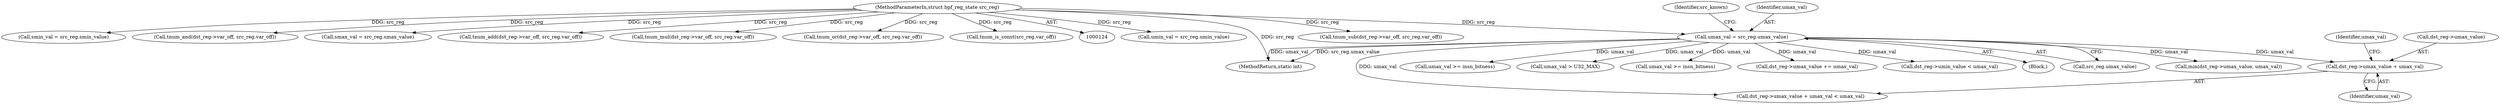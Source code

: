 digraph "0_linux_468f6eafa6c44cb2c5d8aad35e12f06c240a812a@pointer" {
"1000241" [label="(Call,dst_reg->umax_value + umax_val)"];
"1000175" [label="(Call,umax_val = src_reg.umax_value)"];
"1000128" [label="(MethodParameterIn,struct bpf_reg_state src_reg)"];
"1000246" [label="(Identifier,umax_val)"];
"1000175" [label="(Call,umax_val = src_reg.umax_value)"];
"1000242" [label="(Call,dst_reg->umax_value)"];
"1000265" [label="(Call,dst_reg->umax_value += umax_val)"];
"1000319" [label="(Call,dst_reg->umin_value < umax_val)"];
"1000170" [label="(Call,umin_val = src_reg.umin_value)"];
"1000129" [label="(Block,)"];
"1000176" [label="(Identifier,umax_val)"];
"1000177" [label="(Call,src_reg.umax_value)"];
"1000491" [label="(Call,min(dst_reg->umax_value, umax_val))"];
"1000783" [label="(MethodReturn,static int)"];
"1000351" [label="(Call,tnum_sub(dst_reg->var_off, src_reg.var_off))"];
"1000160" [label="(Call,smin_val = src_reg.smin_value)"];
"1000471" [label="(Call,tnum_and(dst_reg->var_off, src_reg.var_off))"];
"1000240" [label="(Call,dst_reg->umax_value + umax_val < umax_val)"];
"1000165" [label="(Call,smax_val = src_reg.smax_value)"];
"1000274" [label="(Call,tnum_add(dst_reg->var_off, src_reg.var_off))"];
"1000364" [label="(Call,tnum_mul(dst_reg->var_off, src_reg.var_off))"];
"1000128" [label="(MethodParameterIn,struct bpf_reg_state src_reg)"];
"1000633" [label="(Call,umax_val >= insn_bitness)"];
"1000560" [label="(Call,tnum_or(dst_reg->var_off, src_reg.var_off))"];
"1000241" [label="(Call,dst_reg->umax_value + umax_val)"];
"1000389" [label="(Call,umax_val > U32_MAX)"];
"1000701" [label="(Call,umax_val >= insn_bitness)"];
"1000245" [label="(Identifier,umax_val)"];
"1000181" [label="(Identifier,src_known)"];
"1000182" [label="(Call,tnum_is_const(src_reg.var_off))"];
"1000241" -> "1000240"  [label="AST: "];
"1000241" -> "1000245"  [label="CFG: "];
"1000242" -> "1000241"  [label="AST: "];
"1000245" -> "1000241"  [label="AST: "];
"1000246" -> "1000241"  [label="CFG: "];
"1000175" -> "1000241"  [label="DDG: umax_val"];
"1000175" -> "1000129"  [label="AST: "];
"1000175" -> "1000177"  [label="CFG: "];
"1000176" -> "1000175"  [label="AST: "];
"1000177" -> "1000175"  [label="AST: "];
"1000181" -> "1000175"  [label="CFG: "];
"1000175" -> "1000783"  [label="DDG: umax_val"];
"1000175" -> "1000783"  [label="DDG: src_reg.umax_value"];
"1000128" -> "1000175"  [label="DDG: src_reg"];
"1000175" -> "1000240"  [label="DDG: umax_val"];
"1000175" -> "1000265"  [label="DDG: umax_val"];
"1000175" -> "1000319"  [label="DDG: umax_val"];
"1000175" -> "1000389"  [label="DDG: umax_val"];
"1000175" -> "1000491"  [label="DDG: umax_val"];
"1000175" -> "1000633"  [label="DDG: umax_val"];
"1000175" -> "1000701"  [label="DDG: umax_val"];
"1000128" -> "1000124"  [label="AST: "];
"1000128" -> "1000783"  [label="DDG: src_reg"];
"1000128" -> "1000160"  [label="DDG: src_reg"];
"1000128" -> "1000165"  [label="DDG: src_reg"];
"1000128" -> "1000170"  [label="DDG: src_reg"];
"1000128" -> "1000182"  [label="DDG: src_reg"];
"1000128" -> "1000274"  [label="DDG: src_reg"];
"1000128" -> "1000351"  [label="DDG: src_reg"];
"1000128" -> "1000364"  [label="DDG: src_reg"];
"1000128" -> "1000471"  [label="DDG: src_reg"];
"1000128" -> "1000560"  [label="DDG: src_reg"];
}
